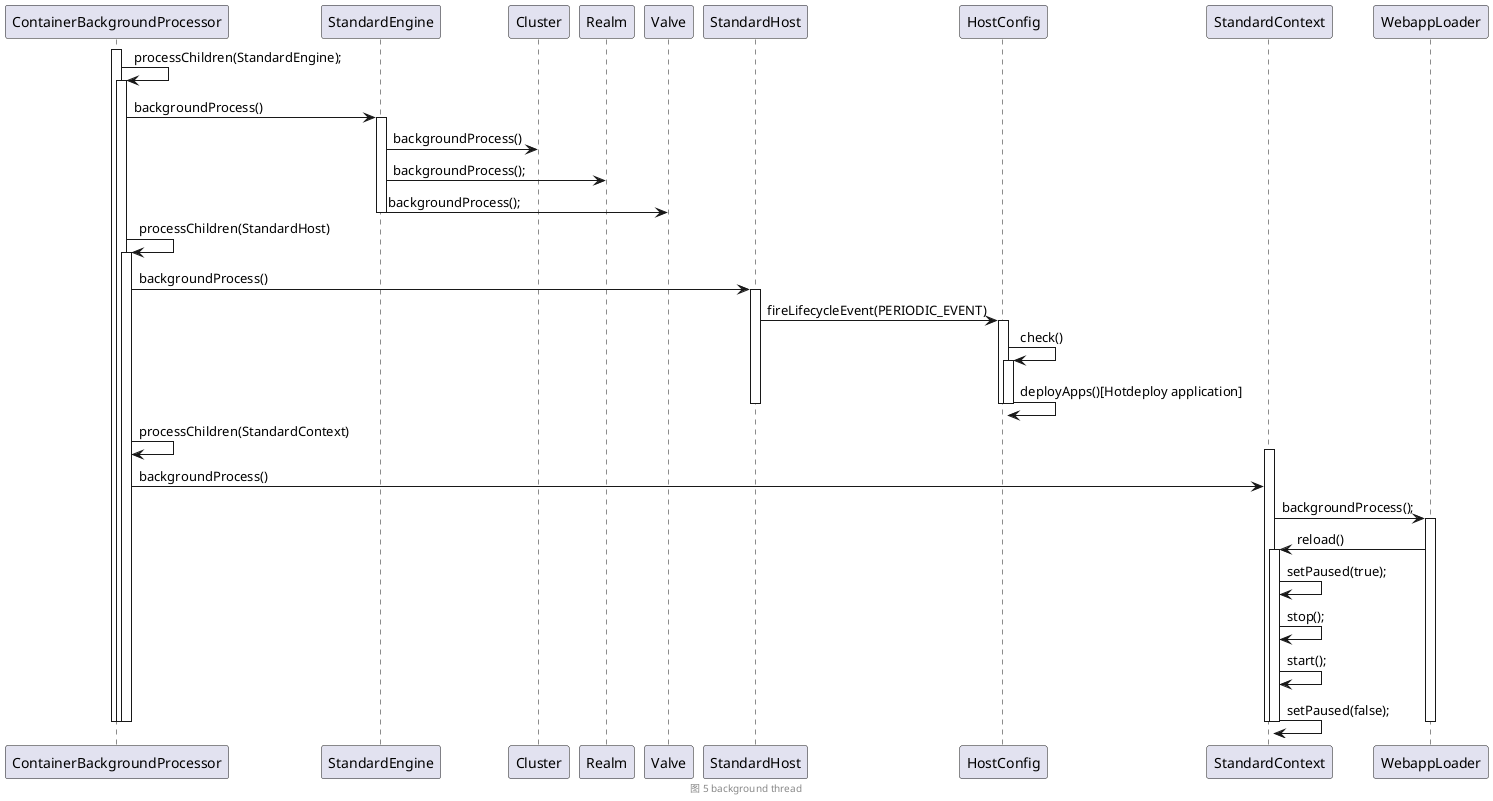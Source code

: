 @startuml

activate ContainerBackgroundProcessor
    ContainerBackgroundProcessor -> ContainerBackgroundProcessor : processChildren(StandardEngine);
    activate ContainerBackgroundProcessor
        ContainerBackgroundProcessor -> StandardEngine : backgroundProcess()
        activate StandardEngine
            StandardEngine -> Cluster: backgroundProcess()
            StandardEngine -> Realm : backgroundProcess();
            StandardEngine -> Valve : backgroundProcess();
        deactivate StandardEngine
        ContainerBackgroundProcessor -> ContainerBackgroundProcessor : processChildren(StandardHost)
        activate ContainerBackgroundProcessor
            ContainerBackgroundProcessor -> StandardHost : backgroundProcess()
            activate StandardHost
                StandardHost -> HostConfig : fireLifecycleEvent(PERIODIC_EVENT)
                activate HostConfig
                    HostConfig -> HostConfig : check()
                    activate HostConfig
                        HostConfig -> HostConfig : deployApps()[Hotdeploy application]
                    deactivate HostConfig
                deactivate HostConfig
            deactivate StandardHost
            ContainerBackgroundProcessor -> ContainerBackgroundProcessor : processChildren(StandardContext)
            activate StandardContext
                ContainerBackgroundProcessor -> StandardContext : backgroundProcess()
                StandardContext -> WebappLoader : backgroundProcess();
                activate WebappLoader
                    WebappLoader -> StandardContext : reload()
                    activate StandardContext
                        StandardContext -> StandardContext : setPaused(true);
                        StandardContext -> StandardContext : stop();
                        StandardContext -> StandardContext : start();
                        StandardContext -> StandardContext : setPaused(false);
                    deactivate StandardContext
                deactivate WebappLoader
            deactivate StandardContext
        deactivate ContainerBackgroundProcessor
    deactivate ContainerBackgroundProcessor
deactivate ContainerBackgroundProcessor

footer
图 5 background thread
endfooter

@enduml
